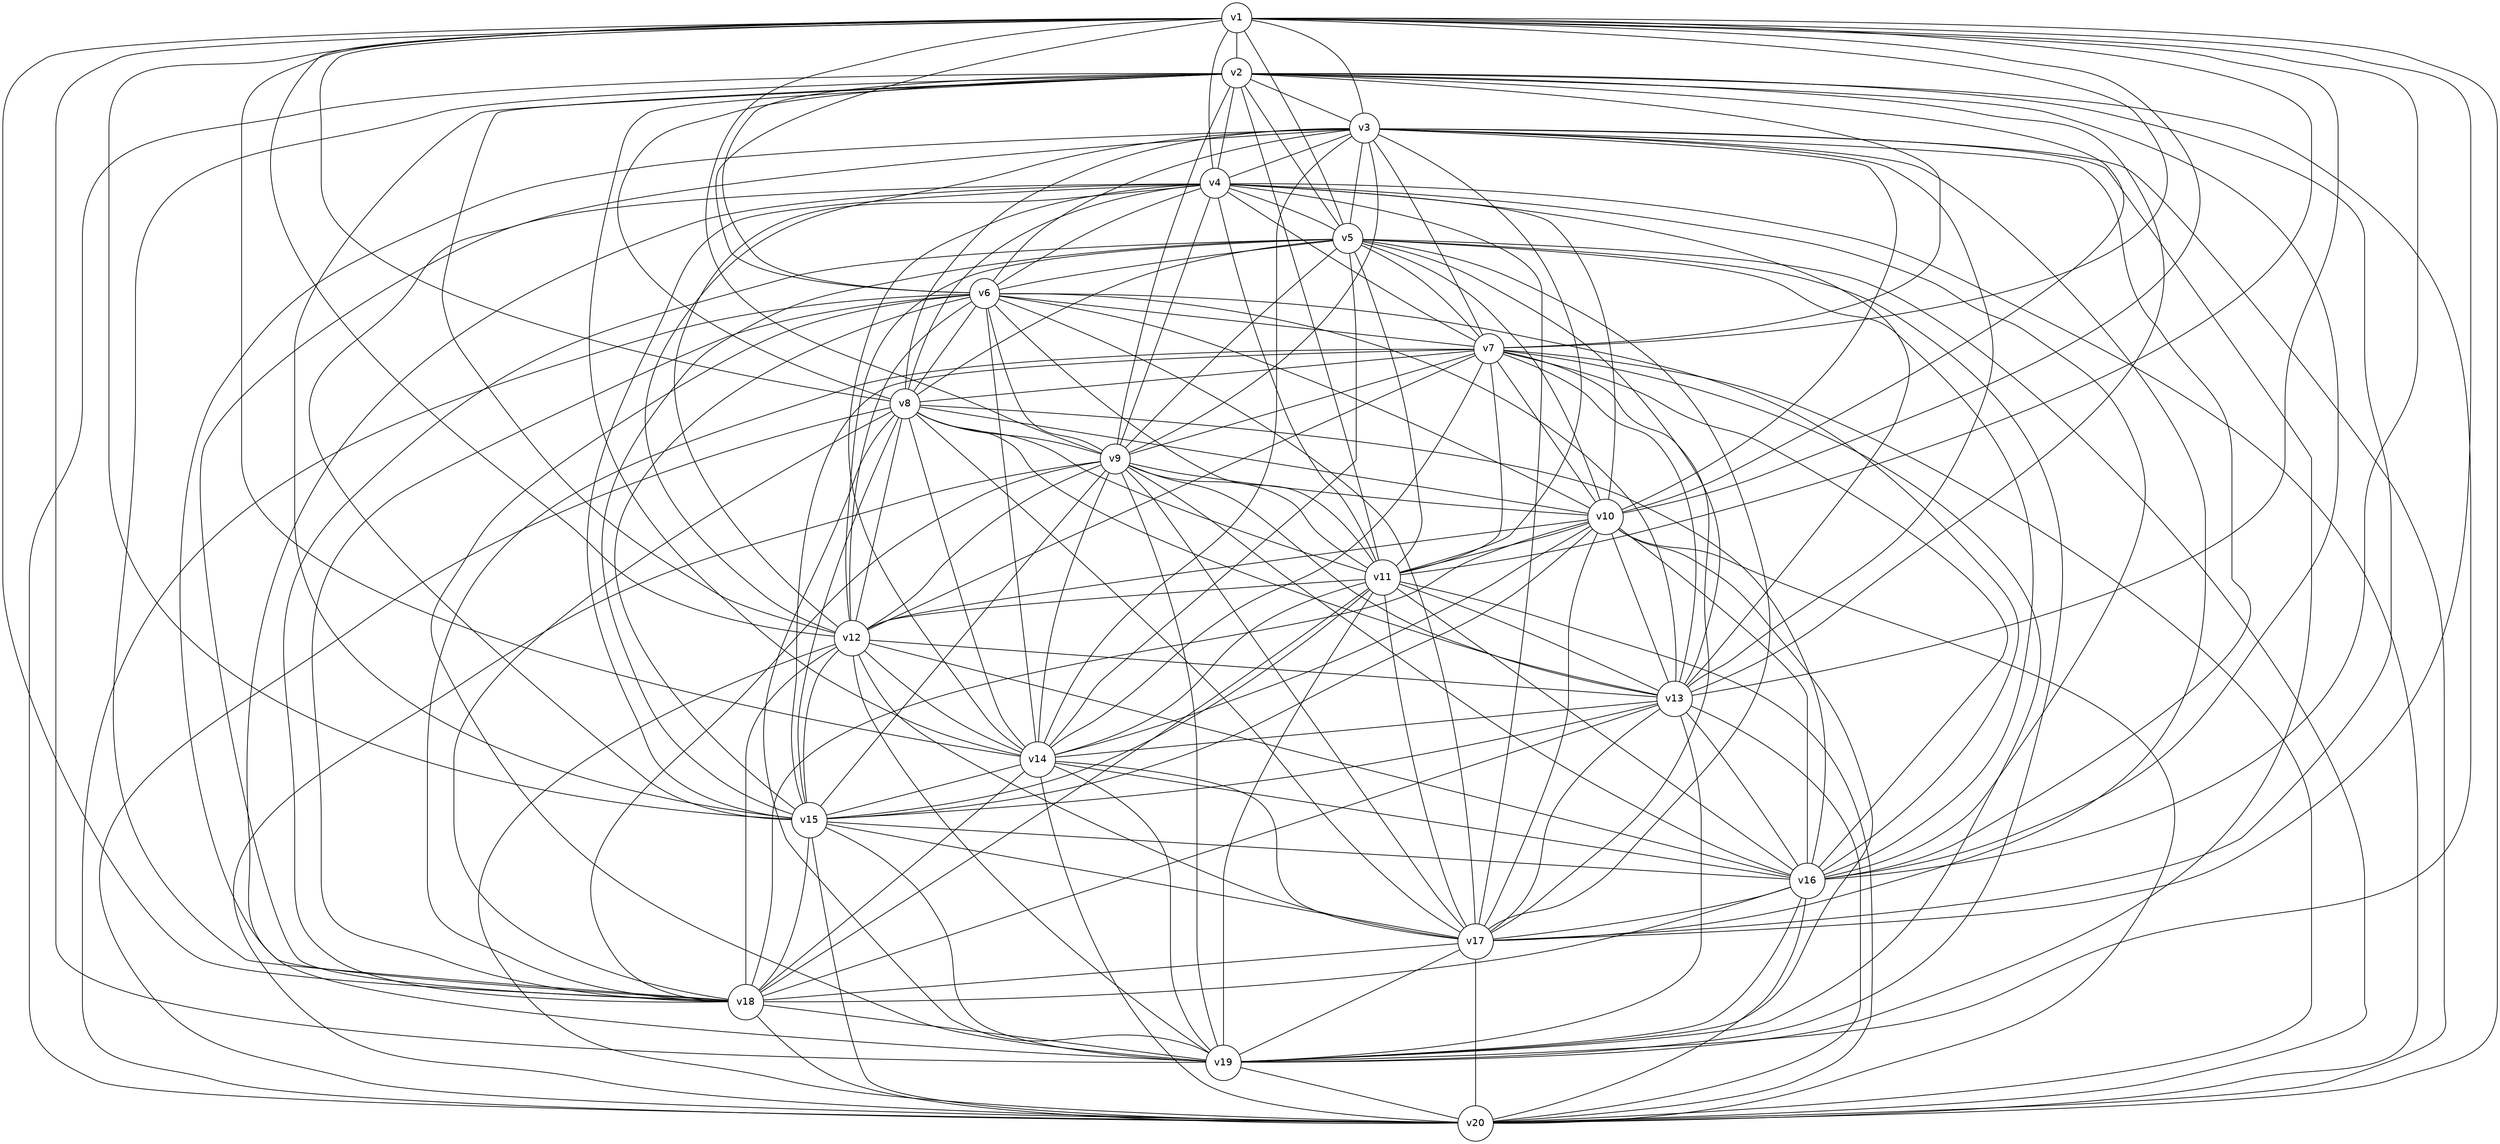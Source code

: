 # This graph generated with 20 nodes and a radius of 3.5
digraph G {
	graph [fontname = "Helvetica"];
	node [fontname = "Helvetica",shape=circle,width=0.6];
	edge [fontname = "Helvetica",dir=none];
	v1 [pin=true,pos="0,3.5"];
	v2 [pin=true,pos="1.08156,3.3287"];
	v3 [pin=true,pos="2.05725,2.83156"];
	v4 [pin=true,pos="2.83156,2.05725"];
	v5 [pin=true,pos="3.3287,1.08156"];
	v6 [pin=true,pos="3.5,2.14313e-16"];
	v7 [pin=true,pos="3.3287,-1.08156"];
	v8 [pin=true,pos="2.83156,-2.05725"];
	v9 [pin=true,pos="2.05725,-2.83156"];
	v10 [pin=true,pos="1.08156,-3.3287"];
	v11 [pin=true,pos="4.28626e-16,-3.5"];
	v12 [pin=true,pos="-1.08156,-3.3287"];
	v13 [pin=true,pos="-2.05725,-2.83156"];
	v14 [pin=true,pos="-2.83156,-2.05725"];
	v15 [pin=true,pos="-3.3287,-1.08156"];
	v16 [pin=true,pos="-3.5,-6.4294e-16"];
	v17 [pin=true,pos="-3.3287,1.08156"];
	v18 [pin=true,pos="-2.83156,2.05725"];
	v19 [pin=true,pos="-2.05725,2.83156"];
	v20 [pin=true,pos="-1.08156,3.3287"];
	v1 -> v2;
	v1 -> v3;
	v1 -> v4;
	v1 -> v5;
	v1 -> v6;
	v1 -> v7;
	v1 -> v8;
	v1 -> v9;
	v1 -> v10;
	v1 -> v11;
	v1 -> v12;
	v1 -> v13;
	v1 -> v14;
	v1 -> v15;
	v1 -> v16;
	v1 -> v17;
	v1 -> v18;
	v1 -> v19;
	v1 -> v20;
	v2 -> v3;
	v2 -> v4;
	v2 -> v5;
	v2 -> v6;
	v2 -> v7;
	v2 -> v8;
	v2 -> v9;
	v2 -> v10;
	v2 -> v11;
	v2 -> v12;
	v2 -> v13;
	v2 -> v14;
	v2 -> v15;
	v2 -> v16;
	v2 -> v17;
	v2 -> v18;
	v2 -> v19;
	v2 -> v20;
	v3 -> v4;
	v3 -> v5;
	v3 -> v6;
	v3 -> v7;
	v3 -> v8;
	v3 -> v9;
	v3 -> v10;
	v3 -> v11;
	v3 -> v12;
	v3 -> v13;
	v3 -> v14;
	v3 -> v15;
	v3 -> v16;
	v3 -> v17;
	v3 -> v18;
	v3 -> v19;
	v3 -> v20;
	v4 -> v5;
	v4 -> v6;
	v4 -> v7;
	v4 -> v8;
	v4 -> v9;
	v4 -> v10;
	v4 -> v11;
	v4 -> v12;
	v4 -> v13;
	v4 -> v14;
	v4 -> v15;
	v4 -> v16;
	v4 -> v17;
	v4 -> v18;
	v4 -> v19;
	v4 -> v20;
	v5 -> v6;
	v5 -> v7;
	v5 -> v8;
	v5 -> v9;
	v5 -> v10;
	v5 -> v11;
	v5 -> v12;
	v5 -> v13;
	v5 -> v14;
	v5 -> v15;
	v5 -> v16;
	v5 -> v17;
	v5 -> v18;
	v5 -> v19;
	v5 -> v20;
	v6 -> v7;
	v6 -> v8;
	v6 -> v9;
	v6 -> v10;
	v6 -> v11;
	v6 -> v12;
	v6 -> v13;
	v6 -> v14;
	v6 -> v15;
	v6 -> v16;
	v6 -> v17;
	v6 -> v18;
	v6 -> v19;
	v6 -> v20;
	v7 -> v8;
	v7 -> v9;
	v7 -> v10;
	v7 -> v11;
	v7 -> v12;
	v7 -> v13;
	v7 -> v14;
	v7 -> v15;
	v7 -> v16;
	v7 -> v17;
	v7 -> v18;
	v7 -> v19;
	v7 -> v20;
	v8 -> v9;
	v8 -> v10;
	v8 -> v11;
	v8 -> v12;
	v8 -> v13;
	v8 -> v14;
	v8 -> v15;
	v8 -> v16;
	v8 -> v17;
	v8 -> v18;
	v8 -> v19;
	v8 -> v20;
	v9 -> v10;
	v9 -> v11;
	v9 -> v12;
	v9 -> v13;
	v9 -> v14;
	v9 -> v15;
	v9 -> v16;
	v9 -> v17;
	v9 -> v18;
	v9 -> v19;
	v9 -> v20;
	v10 -> v11;
	v10 -> v12;
	v10 -> v13;
	v10 -> v14;
	v10 -> v15;
	v10 -> v16;
	v10 -> v17;
	v10 -> v18;
	v10 -> v19;
	v10 -> v20;
	v11 -> v12;
	v11 -> v13;
	v11 -> v14;
	v11 -> v15;
	v11 -> v16;
	v11 -> v17;
	v11 -> v18;
	v11 -> v19;
	v11 -> v20;
	v12 -> v13;
	v12 -> v14;
	v12 -> v15;
	v12 -> v16;
	v12 -> v17;
	v12 -> v18;
	v12 -> v19;
	v12 -> v20;
	v13 -> v14;
	v13 -> v15;
	v13 -> v16;
	v13 -> v17;
	v13 -> v18;
	v13 -> v19;
	v13 -> v20;
	v14 -> v15;
	v14 -> v16;
	v14 -> v17;
	v14 -> v18;
	v14 -> v19;
	v14 -> v20;
	v15 -> v16;
	v15 -> v17;
	v15 -> v18;
	v15 -> v19;
	v15 -> v20;
	v16 -> v17;
	v16 -> v18;
	v16 -> v19;
	v16 -> v20;
	v17 -> v18;
	v17 -> v19;
	v17 -> v20;
	v18 -> v19;
	v18 -> v20;
	v19 -> v20;
}
